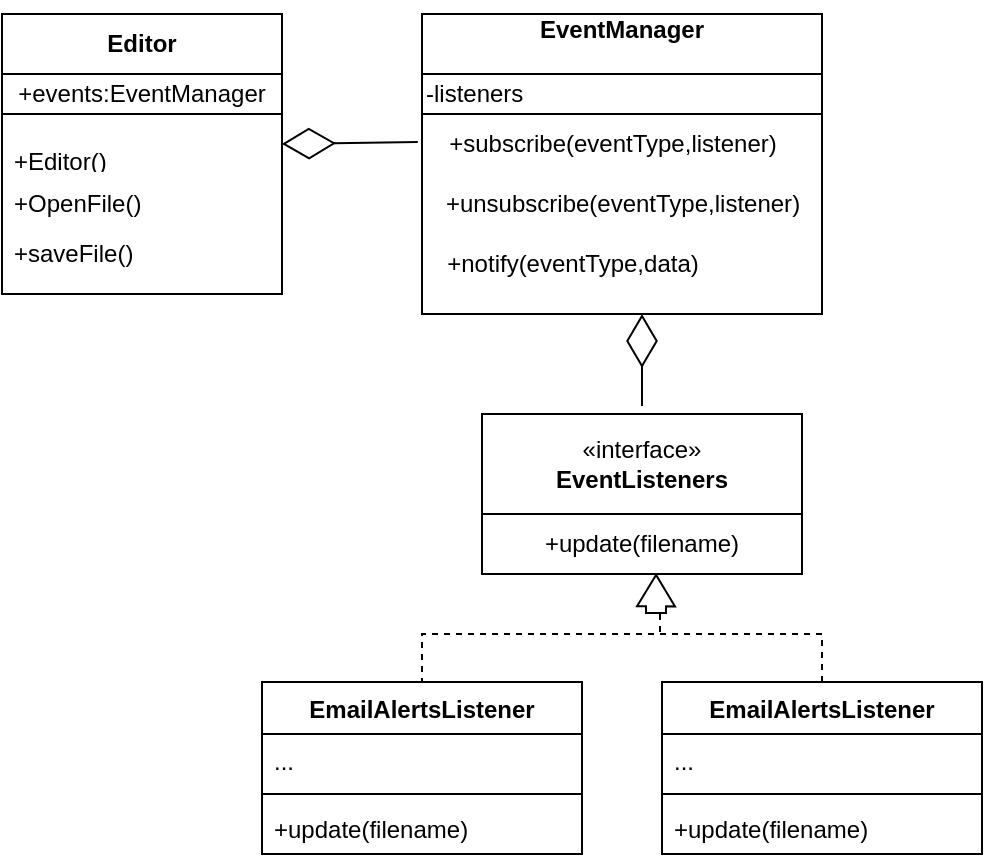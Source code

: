 <mxfile version="26.1.1">
  <diagram id="C5RBs43oDa-KdzZeNtuy" name="Page-1">
    <mxGraphModel dx="856" dy="452" grid="1" gridSize="10" guides="1" tooltips="1" connect="1" arrows="1" fold="1" page="1" pageScale="1" pageWidth="827" pageHeight="1169" math="0" shadow="0">
      <root>
        <mxCell id="WIyWlLk6GJQsqaUBKTNV-0" />
        <mxCell id="WIyWlLk6GJQsqaUBKTNV-1" parent="WIyWlLk6GJQsqaUBKTNV-0" />
        <mxCell id="asNV44eevVQHkAa6LAgP-35" value="&lt;div&gt;&lt;b&gt;&lt;br&gt;&lt;/b&gt;&lt;/div&gt;&lt;b&gt;Editor&lt;/b&gt;&lt;div&gt;&lt;br&gt;&lt;/div&gt;" style="swimlane;fontStyle=0;childLayout=stackLayout;horizontal=1;startSize=30;horizontalStack=0;resizeParent=1;resizeParentMax=0;resizeLast=0;collapsible=1;marginBottom=0;whiteSpace=wrap;html=1;" vertex="1" parent="WIyWlLk6GJQsqaUBKTNV-1">
          <mxGeometry x="140" y="690" width="140" height="140" as="geometry" />
        </mxCell>
        <mxCell id="asNV44eevVQHkAa6LAgP-36" value="+events:EventManager" style="rounded=0;whiteSpace=wrap;html=1;" vertex="1" parent="asNV44eevVQHkAa6LAgP-35">
          <mxGeometry y="30" width="140" height="20" as="geometry" />
        </mxCell>
        <mxCell id="asNV44eevVQHkAa6LAgP-37" value="&amp;nbsp; &amp;nbsp; &amp;nbsp;&lt;div&gt;+Editor()&lt;div&gt;&lt;br&gt;&lt;/div&gt;&lt;/div&gt;" style="text;strokeColor=none;fillColor=none;align=left;verticalAlign=middle;spacingLeft=4;spacingRight=4;overflow=hidden;points=[[0,0.5],[1,0.5]];portConstraint=eastwest;rotatable=0;whiteSpace=wrap;html=1;" vertex="1" parent="asNV44eevVQHkAa6LAgP-35">
          <mxGeometry y="50" width="140" height="30" as="geometry" />
        </mxCell>
        <mxCell id="asNV44eevVQHkAa6LAgP-38" value="+OpenFile()" style="text;strokeColor=none;fillColor=none;align=left;verticalAlign=middle;spacingLeft=4;spacingRight=4;overflow=hidden;points=[[0,0.5],[1,0.5]];portConstraint=eastwest;rotatable=0;whiteSpace=wrap;html=1;" vertex="1" parent="asNV44eevVQHkAa6LAgP-35">
          <mxGeometry y="80" width="140" height="30" as="geometry" />
        </mxCell>
        <mxCell id="asNV44eevVQHkAa6LAgP-39" value="+saveFile()&lt;div&gt;&lt;br&gt;&lt;/div&gt;" style="text;strokeColor=none;fillColor=none;align=left;verticalAlign=middle;spacingLeft=4;spacingRight=4;overflow=hidden;points=[[0,0.5],[1,0.5]];portConstraint=eastwest;rotatable=0;whiteSpace=wrap;html=1;" vertex="1" parent="asNV44eevVQHkAa6LAgP-35">
          <mxGeometry y="110" width="140" height="30" as="geometry" />
        </mxCell>
        <mxCell id="asNV44eevVQHkAa6LAgP-40" value="EventManager&lt;div&gt;&lt;br&gt;&lt;/div&gt;" style="swimlane;whiteSpace=wrap;html=1;startSize=30;" vertex="1" parent="WIyWlLk6GJQsqaUBKTNV-1">
          <mxGeometry x="350" y="690" width="200" height="150" as="geometry" />
        </mxCell>
        <mxCell id="asNV44eevVQHkAa6LAgP-41" value="-listeners" style="rounded=0;whiteSpace=wrap;html=1;align=left;" vertex="1" parent="asNV44eevVQHkAa6LAgP-40">
          <mxGeometry y="30" width="200" height="20" as="geometry" />
        </mxCell>
        <mxCell id="asNV44eevVQHkAa6LAgP-42" value="+subscribe(eventType,listener&lt;span style=&quot;background-color: transparent; color: light-dark(rgb(0, 0, 0), rgb(255, 255, 255));&quot;&gt;)&lt;/span&gt;" style="text;html=1;align=center;verticalAlign=middle;resizable=0;points=[];autosize=1;strokeColor=none;fillColor=none;" vertex="1" parent="asNV44eevVQHkAa6LAgP-40">
          <mxGeometry y="50" width="190" height="30" as="geometry" />
        </mxCell>
        <mxCell id="asNV44eevVQHkAa6LAgP-43" value="+unsubscribe(eventType,listener&lt;span style=&quot;background-color: transparent; color: light-dark(rgb(0, 0, 0), rgb(255, 255, 255));&quot;&gt;)&lt;/span&gt;" style="text;html=1;align=center;verticalAlign=middle;resizable=0;points=[];autosize=1;strokeColor=none;fillColor=none;" vertex="1" parent="asNV44eevVQHkAa6LAgP-40">
          <mxGeometry y="80" width="200" height="30" as="geometry" />
        </mxCell>
        <mxCell id="asNV44eevVQHkAa6LAgP-44" value="+notify(eventType,data&lt;span style=&quot;background-color: transparent; color: light-dark(rgb(0, 0, 0), rgb(255, 255, 255));&quot;&gt;)&lt;/span&gt;" style="text;html=1;align=center;verticalAlign=middle;resizable=0;points=[];autosize=1;strokeColor=none;fillColor=none;" vertex="1" parent="asNV44eevVQHkAa6LAgP-40">
          <mxGeometry y="110" width="150" height="30" as="geometry" />
        </mxCell>
        <mxCell id="asNV44eevVQHkAa6LAgP-45" value="" style="endArrow=diamondThin;endFill=0;endSize=24;html=1;rounded=0;entryX=1;entryY=0.5;entryDx=0;entryDy=0;exitX=-0.011;exitY=0.467;exitDx=0;exitDy=0;exitPerimeter=0;" edge="1" parent="WIyWlLk6GJQsqaUBKTNV-1" source="asNV44eevVQHkAa6LAgP-42" target="asNV44eevVQHkAa6LAgP-37">
          <mxGeometry width="160" relative="1" as="geometry">
            <mxPoint x="390" y="830" as="sourcePoint" />
            <mxPoint x="550" y="830" as="targetPoint" />
          </mxGeometry>
        </mxCell>
        <mxCell id="asNV44eevVQHkAa6LAgP-46" value="«interface»&lt;br&gt;&lt;b&gt;EventListeners&lt;/b&gt;" style="html=1;whiteSpace=wrap;" vertex="1" parent="WIyWlLk6GJQsqaUBKTNV-1">
          <mxGeometry x="380" y="890" width="160" height="50" as="geometry" />
        </mxCell>
        <mxCell id="asNV44eevVQHkAa6LAgP-47" value="+update(filename&lt;span style=&quot;background-color: transparent; color: light-dark(rgb(0, 0, 0), rgb(255, 255, 255));&quot;&gt;)&lt;/span&gt;" style="html=1;whiteSpace=wrap;" vertex="1" parent="WIyWlLk6GJQsqaUBKTNV-1">
          <mxGeometry x="380" y="940" width="160" height="30" as="geometry" />
        </mxCell>
        <mxCell id="asNV44eevVQHkAa6LAgP-48" value="" style="endArrow=diamondThin;endFill=0;endSize=24;html=1;rounded=0;" edge="1" parent="WIyWlLk6GJQsqaUBKTNV-1">
          <mxGeometry width="160" relative="1" as="geometry">
            <mxPoint x="460" y="886" as="sourcePoint" />
            <mxPoint x="460" y="840" as="targetPoint" />
          </mxGeometry>
        </mxCell>
        <mxCell id="asNV44eevVQHkAa6LAgP-49" value="EmailAlertsListener&lt;div&gt;&lt;br&gt;&lt;/div&gt;" style="swimlane;fontStyle=1;align=center;verticalAlign=top;childLayout=stackLayout;horizontal=1;startSize=26;horizontalStack=0;resizeParent=1;resizeParentMax=0;resizeLast=0;collapsible=1;marginBottom=0;whiteSpace=wrap;html=1;" vertex="1" parent="WIyWlLk6GJQsqaUBKTNV-1">
          <mxGeometry x="270" y="1024" width="160" height="86" as="geometry" />
        </mxCell>
        <mxCell id="asNV44eevVQHkAa6LAgP-50" value="..." style="text;strokeColor=none;fillColor=none;align=left;verticalAlign=top;spacingLeft=4;spacingRight=4;overflow=hidden;rotatable=0;points=[[0,0.5],[1,0.5]];portConstraint=eastwest;whiteSpace=wrap;html=1;" vertex="1" parent="asNV44eevVQHkAa6LAgP-49">
          <mxGeometry y="26" width="160" height="26" as="geometry" />
        </mxCell>
        <mxCell id="asNV44eevVQHkAa6LAgP-51" value="" style="line;strokeWidth=1;fillColor=none;align=left;verticalAlign=middle;spacingTop=-1;spacingLeft=3;spacingRight=3;rotatable=0;labelPosition=right;points=[];portConstraint=eastwest;strokeColor=inherit;" vertex="1" parent="asNV44eevVQHkAa6LAgP-49">
          <mxGeometry y="52" width="160" height="8" as="geometry" />
        </mxCell>
        <mxCell id="asNV44eevVQHkAa6LAgP-52" value="+update(filename)" style="text;strokeColor=none;fillColor=none;align=left;verticalAlign=top;spacingLeft=4;spacingRight=4;overflow=hidden;rotatable=0;points=[[0,0.5],[1,0.5]];portConstraint=eastwest;whiteSpace=wrap;html=1;" vertex="1" parent="asNV44eevVQHkAa6LAgP-49">
          <mxGeometry y="60" width="160" height="26" as="geometry" />
        </mxCell>
        <mxCell id="asNV44eevVQHkAa6LAgP-53" value="EmailAlertsListener&lt;div&gt;&lt;br&gt;&lt;/div&gt;" style="swimlane;fontStyle=1;align=center;verticalAlign=top;childLayout=stackLayout;horizontal=1;startSize=26;horizontalStack=0;resizeParent=1;resizeParentMax=0;resizeLast=0;collapsible=1;marginBottom=0;whiteSpace=wrap;html=1;" vertex="1" parent="WIyWlLk6GJQsqaUBKTNV-1">
          <mxGeometry x="470" y="1024" width="160" height="86" as="geometry" />
        </mxCell>
        <mxCell id="asNV44eevVQHkAa6LAgP-54" value="..." style="text;strokeColor=none;fillColor=none;align=left;verticalAlign=top;spacingLeft=4;spacingRight=4;overflow=hidden;rotatable=0;points=[[0,0.5],[1,0.5]];portConstraint=eastwest;whiteSpace=wrap;html=1;" vertex="1" parent="asNV44eevVQHkAa6LAgP-53">
          <mxGeometry y="26" width="160" height="26" as="geometry" />
        </mxCell>
        <mxCell id="asNV44eevVQHkAa6LAgP-55" value="" style="line;strokeWidth=1;fillColor=none;align=left;verticalAlign=middle;spacingTop=-1;spacingLeft=3;spacingRight=3;rotatable=0;labelPosition=right;points=[];portConstraint=eastwest;strokeColor=inherit;" vertex="1" parent="asNV44eevVQHkAa6LAgP-53">
          <mxGeometry y="52" width="160" height="8" as="geometry" />
        </mxCell>
        <mxCell id="asNV44eevVQHkAa6LAgP-56" value="+update(filename)" style="text;strokeColor=none;fillColor=none;align=left;verticalAlign=top;spacingLeft=4;spacingRight=4;overflow=hidden;rotatable=0;points=[[0,0.5],[1,0.5]];portConstraint=eastwest;whiteSpace=wrap;html=1;" vertex="1" parent="asNV44eevVQHkAa6LAgP-53">
          <mxGeometry y="60" width="160" height="26" as="geometry" />
        </mxCell>
        <mxCell id="asNV44eevVQHkAa6LAgP-57" value="" style="shape=flexArrow;endArrow=classic;html=1;rounded=0;entryX=0.544;entryY=1;entryDx=0;entryDy=0;entryPerimeter=0;endWidth=8;endSize=4.89;" edge="1" parent="WIyWlLk6GJQsqaUBKTNV-1" target="asNV44eevVQHkAa6LAgP-47">
          <mxGeometry width="50" height="50" relative="1" as="geometry">
            <mxPoint x="467" y="990" as="sourcePoint" />
            <mxPoint x="460" y="980" as="targetPoint" />
          </mxGeometry>
        </mxCell>
        <mxCell id="asNV44eevVQHkAa6LAgP-58" value="" style="endArrow=none;dashed=1;html=1;rounded=0;exitX=0.5;exitY=0;exitDx=0;exitDy=0;entryX=0.5;entryY=0;entryDx=0;entryDy=0;" edge="1" parent="WIyWlLk6GJQsqaUBKTNV-1" source="asNV44eevVQHkAa6LAgP-53" target="asNV44eevVQHkAa6LAgP-49">
          <mxGeometry width="50" height="50" relative="1" as="geometry">
            <mxPoint x="500" y="1060" as="sourcePoint" />
            <mxPoint x="340" y="1000" as="targetPoint" />
            <Array as="points">
              <mxPoint x="550" y="1000" />
              <mxPoint x="350" y="1000" />
            </Array>
          </mxGeometry>
        </mxCell>
        <mxCell id="asNV44eevVQHkAa6LAgP-59" value="" style="endArrow=none;dashed=1;html=1;rounded=0;" edge="1" parent="WIyWlLk6GJQsqaUBKTNV-1">
          <mxGeometry width="50" height="50" relative="1" as="geometry">
            <mxPoint x="469" y="990" as="sourcePoint" />
            <mxPoint x="469" y="1000" as="targetPoint" />
            <Array as="points">
              <mxPoint x="469" y="1000" />
            </Array>
          </mxGeometry>
        </mxCell>
      </root>
    </mxGraphModel>
  </diagram>
</mxfile>
